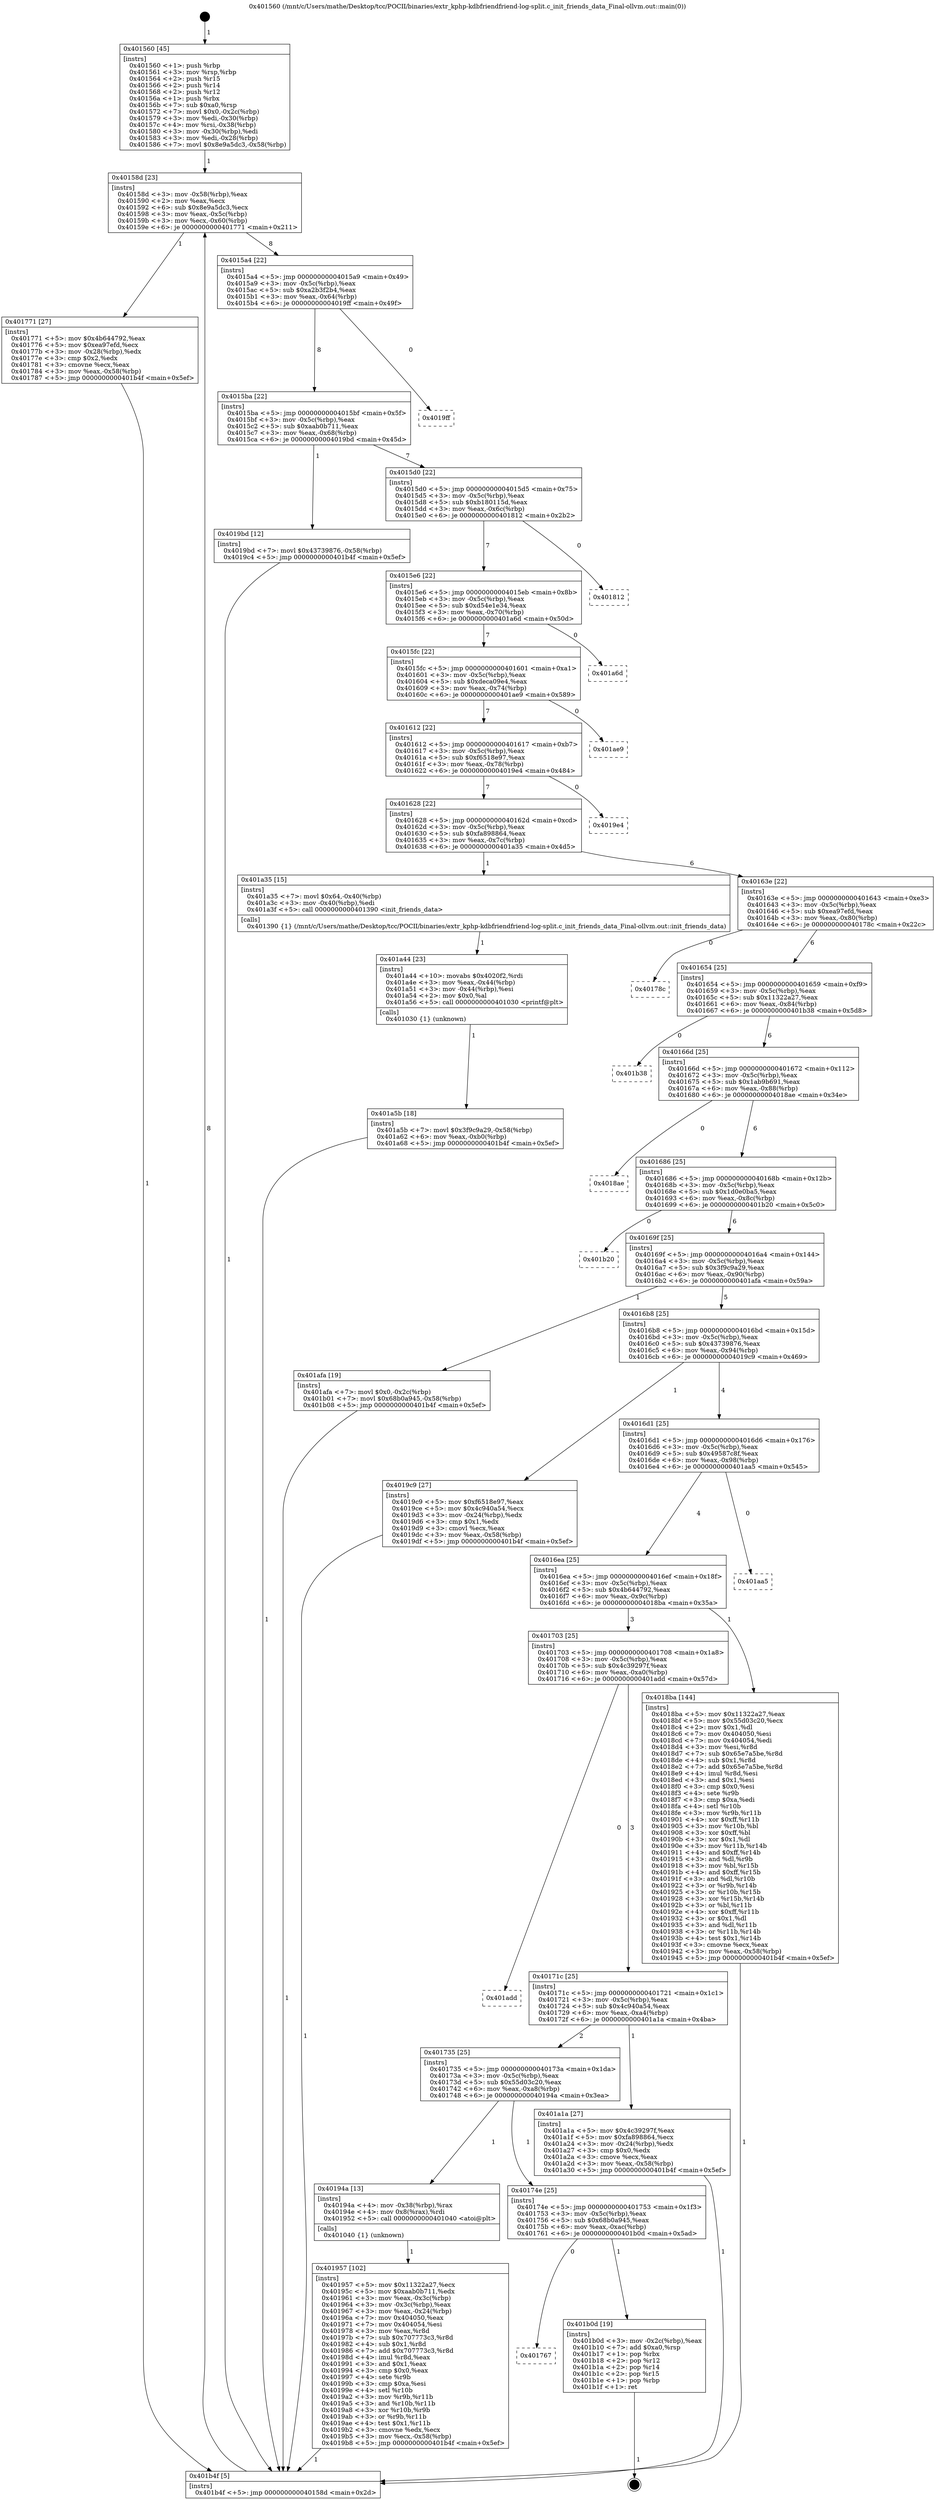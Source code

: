 digraph "0x401560" {
  label = "0x401560 (/mnt/c/Users/mathe/Desktop/tcc/POCII/binaries/extr_kphp-kdbfriendfriend-log-split.c_init_friends_data_Final-ollvm.out::main(0))"
  labelloc = "t"
  node[shape=record]

  Entry [label="",width=0.3,height=0.3,shape=circle,fillcolor=black,style=filled]
  "0x40158d" [label="{
     0x40158d [23]\l
     | [instrs]\l
     &nbsp;&nbsp;0x40158d \<+3\>: mov -0x58(%rbp),%eax\l
     &nbsp;&nbsp;0x401590 \<+2\>: mov %eax,%ecx\l
     &nbsp;&nbsp;0x401592 \<+6\>: sub $0x8e9a5dc3,%ecx\l
     &nbsp;&nbsp;0x401598 \<+3\>: mov %eax,-0x5c(%rbp)\l
     &nbsp;&nbsp;0x40159b \<+3\>: mov %ecx,-0x60(%rbp)\l
     &nbsp;&nbsp;0x40159e \<+6\>: je 0000000000401771 \<main+0x211\>\l
  }"]
  "0x401771" [label="{
     0x401771 [27]\l
     | [instrs]\l
     &nbsp;&nbsp;0x401771 \<+5\>: mov $0x4b644792,%eax\l
     &nbsp;&nbsp;0x401776 \<+5\>: mov $0xea97efd,%ecx\l
     &nbsp;&nbsp;0x40177b \<+3\>: mov -0x28(%rbp),%edx\l
     &nbsp;&nbsp;0x40177e \<+3\>: cmp $0x2,%edx\l
     &nbsp;&nbsp;0x401781 \<+3\>: cmovne %ecx,%eax\l
     &nbsp;&nbsp;0x401784 \<+3\>: mov %eax,-0x58(%rbp)\l
     &nbsp;&nbsp;0x401787 \<+5\>: jmp 0000000000401b4f \<main+0x5ef\>\l
  }"]
  "0x4015a4" [label="{
     0x4015a4 [22]\l
     | [instrs]\l
     &nbsp;&nbsp;0x4015a4 \<+5\>: jmp 00000000004015a9 \<main+0x49\>\l
     &nbsp;&nbsp;0x4015a9 \<+3\>: mov -0x5c(%rbp),%eax\l
     &nbsp;&nbsp;0x4015ac \<+5\>: sub $0xa2b3f2b4,%eax\l
     &nbsp;&nbsp;0x4015b1 \<+3\>: mov %eax,-0x64(%rbp)\l
     &nbsp;&nbsp;0x4015b4 \<+6\>: je 00000000004019ff \<main+0x49f\>\l
  }"]
  "0x401b4f" [label="{
     0x401b4f [5]\l
     | [instrs]\l
     &nbsp;&nbsp;0x401b4f \<+5\>: jmp 000000000040158d \<main+0x2d\>\l
  }"]
  "0x401560" [label="{
     0x401560 [45]\l
     | [instrs]\l
     &nbsp;&nbsp;0x401560 \<+1\>: push %rbp\l
     &nbsp;&nbsp;0x401561 \<+3\>: mov %rsp,%rbp\l
     &nbsp;&nbsp;0x401564 \<+2\>: push %r15\l
     &nbsp;&nbsp;0x401566 \<+2\>: push %r14\l
     &nbsp;&nbsp;0x401568 \<+2\>: push %r12\l
     &nbsp;&nbsp;0x40156a \<+1\>: push %rbx\l
     &nbsp;&nbsp;0x40156b \<+7\>: sub $0xa0,%rsp\l
     &nbsp;&nbsp;0x401572 \<+7\>: movl $0x0,-0x2c(%rbp)\l
     &nbsp;&nbsp;0x401579 \<+3\>: mov %edi,-0x30(%rbp)\l
     &nbsp;&nbsp;0x40157c \<+4\>: mov %rsi,-0x38(%rbp)\l
     &nbsp;&nbsp;0x401580 \<+3\>: mov -0x30(%rbp),%edi\l
     &nbsp;&nbsp;0x401583 \<+3\>: mov %edi,-0x28(%rbp)\l
     &nbsp;&nbsp;0x401586 \<+7\>: movl $0x8e9a5dc3,-0x58(%rbp)\l
  }"]
  Exit [label="",width=0.3,height=0.3,shape=circle,fillcolor=black,style=filled,peripheries=2]
  "0x4019ff" [label="{
     0x4019ff\l
  }", style=dashed]
  "0x4015ba" [label="{
     0x4015ba [22]\l
     | [instrs]\l
     &nbsp;&nbsp;0x4015ba \<+5\>: jmp 00000000004015bf \<main+0x5f\>\l
     &nbsp;&nbsp;0x4015bf \<+3\>: mov -0x5c(%rbp),%eax\l
     &nbsp;&nbsp;0x4015c2 \<+5\>: sub $0xaab0b711,%eax\l
     &nbsp;&nbsp;0x4015c7 \<+3\>: mov %eax,-0x68(%rbp)\l
     &nbsp;&nbsp;0x4015ca \<+6\>: je 00000000004019bd \<main+0x45d\>\l
  }"]
  "0x401767" [label="{
     0x401767\l
  }", style=dashed]
  "0x4019bd" [label="{
     0x4019bd [12]\l
     | [instrs]\l
     &nbsp;&nbsp;0x4019bd \<+7\>: movl $0x43739876,-0x58(%rbp)\l
     &nbsp;&nbsp;0x4019c4 \<+5\>: jmp 0000000000401b4f \<main+0x5ef\>\l
  }"]
  "0x4015d0" [label="{
     0x4015d0 [22]\l
     | [instrs]\l
     &nbsp;&nbsp;0x4015d0 \<+5\>: jmp 00000000004015d5 \<main+0x75\>\l
     &nbsp;&nbsp;0x4015d5 \<+3\>: mov -0x5c(%rbp),%eax\l
     &nbsp;&nbsp;0x4015d8 \<+5\>: sub $0xb180115d,%eax\l
     &nbsp;&nbsp;0x4015dd \<+3\>: mov %eax,-0x6c(%rbp)\l
     &nbsp;&nbsp;0x4015e0 \<+6\>: je 0000000000401812 \<main+0x2b2\>\l
  }"]
  "0x401b0d" [label="{
     0x401b0d [19]\l
     | [instrs]\l
     &nbsp;&nbsp;0x401b0d \<+3\>: mov -0x2c(%rbp),%eax\l
     &nbsp;&nbsp;0x401b10 \<+7\>: add $0xa0,%rsp\l
     &nbsp;&nbsp;0x401b17 \<+1\>: pop %rbx\l
     &nbsp;&nbsp;0x401b18 \<+2\>: pop %r12\l
     &nbsp;&nbsp;0x401b1a \<+2\>: pop %r14\l
     &nbsp;&nbsp;0x401b1c \<+2\>: pop %r15\l
     &nbsp;&nbsp;0x401b1e \<+1\>: pop %rbp\l
     &nbsp;&nbsp;0x401b1f \<+1\>: ret\l
  }"]
  "0x401812" [label="{
     0x401812\l
  }", style=dashed]
  "0x4015e6" [label="{
     0x4015e6 [22]\l
     | [instrs]\l
     &nbsp;&nbsp;0x4015e6 \<+5\>: jmp 00000000004015eb \<main+0x8b\>\l
     &nbsp;&nbsp;0x4015eb \<+3\>: mov -0x5c(%rbp),%eax\l
     &nbsp;&nbsp;0x4015ee \<+5\>: sub $0xd54e1e34,%eax\l
     &nbsp;&nbsp;0x4015f3 \<+3\>: mov %eax,-0x70(%rbp)\l
     &nbsp;&nbsp;0x4015f6 \<+6\>: je 0000000000401a6d \<main+0x50d\>\l
  }"]
  "0x401a5b" [label="{
     0x401a5b [18]\l
     | [instrs]\l
     &nbsp;&nbsp;0x401a5b \<+7\>: movl $0x3f9c9a29,-0x58(%rbp)\l
     &nbsp;&nbsp;0x401a62 \<+6\>: mov %eax,-0xb0(%rbp)\l
     &nbsp;&nbsp;0x401a68 \<+5\>: jmp 0000000000401b4f \<main+0x5ef\>\l
  }"]
  "0x401a6d" [label="{
     0x401a6d\l
  }", style=dashed]
  "0x4015fc" [label="{
     0x4015fc [22]\l
     | [instrs]\l
     &nbsp;&nbsp;0x4015fc \<+5\>: jmp 0000000000401601 \<main+0xa1\>\l
     &nbsp;&nbsp;0x401601 \<+3\>: mov -0x5c(%rbp),%eax\l
     &nbsp;&nbsp;0x401604 \<+5\>: sub $0xdeca09e4,%eax\l
     &nbsp;&nbsp;0x401609 \<+3\>: mov %eax,-0x74(%rbp)\l
     &nbsp;&nbsp;0x40160c \<+6\>: je 0000000000401ae9 \<main+0x589\>\l
  }"]
  "0x401a44" [label="{
     0x401a44 [23]\l
     | [instrs]\l
     &nbsp;&nbsp;0x401a44 \<+10\>: movabs $0x4020f2,%rdi\l
     &nbsp;&nbsp;0x401a4e \<+3\>: mov %eax,-0x44(%rbp)\l
     &nbsp;&nbsp;0x401a51 \<+3\>: mov -0x44(%rbp),%esi\l
     &nbsp;&nbsp;0x401a54 \<+2\>: mov $0x0,%al\l
     &nbsp;&nbsp;0x401a56 \<+5\>: call 0000000000401030 \<printf@plt\>\l
     | [calls]\l
     &nbsp;&nbsp;0x401030 \{1\} (unknown)\l
  }"]
  "0x401ae9" [label="{
     0x401ae9\l
  }", style=dashed]
  "0x401612" [label="{
     0x401612 [22]\l
     | [instrs]\l
     &nbsp;&nbsp;0x401612 \<+5\>: jmp 0000000000401617 \<main+0xb7\>\l
     &nbsp;&nbsp;0x401617 \<+3\>: mov -0x5c(%rbp),%eax\l
     &nbsp;&nbsp;0x40161a \<+5\>: sub $0xf6518e97,%eax\l
     &nbsp;&nbsp;0x40161f \<+3\>: mov %eax,-0x78(%rbp)\l
     &nbsp;&nbsp;0x401622 \<+6\>: je 00000000004019e4 \<main+0x484\>\l
  }"]
  "0x401957" [label="{
     0x401957 [102]\l
     | [instrs]\l
     &nbsp;&nbsp;0x401957 \<+5\>: mov $0x11322a27,%ecx\l
     &nbsp;&nbsp;0x40195c \<+5\>: mov $0xaab0b711,%edx\l
     &nbsp;&nbsp;0x401961 \<+3\>: mov %eax,-0x3c(%rbp)\l
     &nbsp;&nbsp;0x401964 \<+3\>: mov -0x3c(%rbp),%eax\l
     &nbsp;&nbsp;0x401967 \<+3\>: mov %eax,-0x24(%rbp)\l
     &nbsp;&nbsp;0x40196a \<+7\>: mov 0x404050,%eax\l
     &nbsp;&nbsp;0x401971 \<+7\>: mov 0x404054,%esi\l
     &nbsp;&nbsp;0x401978 \<+3\>: mov %eax,%r8d\l
     &nbsp;&nbsp;0x40197b \<+7\>: sub $0x707773c3,%r8d\l
     &nbsp;&nbsp;0x401982 \<+4\>: sub $0x1,%r8d\l
     &nbsp;&nbsp;0x401986 \<+7\>: add $0x707773c3,%r8d\l
     &nbsp;&nbsp;0x40198d \<+4\>: imul %r8d,%eax\l
     &nbsp;&nbsp;0x401991 \<+3\>: and $0x1,%eax\l
     &nbsp;&nbsp;0x401994 \<+3\>: cmp $0x0,%eax\l
     &nbsp;&nbsp;0x401997 \<+4\>: sete %r9b\l
     &nbsp;&nbsp;0x40199b \<+3\>: cmp $0xa,%esi\l
     &nbsp;&nbsp;0x40199e \<+4\>: setl %r10b\l
     &nbsp;&nbsp;0x4019a2 \<+3\>: mov %r9b,%r11b\l
     &nbsp;&nbsp;0x4019a5 \<+3\>: and %r10b,%r11b\l
     &nbsp;&nbsp;0x4019a8 \<+3\>: xor %r10b,%r9b\l
     &nbsp;&nbsp;0x4019ab \<+3\>: or %r9b,%r11b\l
     &nbsp;&nbsp;0x4019ae \<+4\>: test $0x1,%r11b\l
     &nbsp;&nbsp;0x4019b2 \<+3\>: cmovne %edx,%ecx\l
     &nbsp;&nbsp;0x4019b5 \<+3\>: mov %ecx,-0x58(%rbp)\l
     &nbsp;&nbsp;0x4019b8 \<+5\>: jmp 0000000000401b4f \<main+0x5ef\>\l
  }"]
  "0x4019e4" [label="{
     0x4019e4\l
  }", style=dashed]
  "0x401628" [label="{
     0x401628 [22]\l
     | [instrs]\l
     &nbsp;&nbsp;0x401628 \<+5\>: jmp 000000000040162d \<main+0xcd\>\l
     &nbsp;&nbsp;0x40162d \<+3\>: mov -0x5c(%rbp),%eax\l
     &nbsp;&nbsp;0x401630 \<+5\>: sub $0xfa898864,%eax\l
     &nbsp;&nbsp;0x401635 \<+3\>: mov %eax,-0x7c(%rbp)\l
     &nbsp;&nbsp;0x401638 \<+6\>: je 0000000000401a35 \<main+0x4d5\>\l
  }"]
  "0x40174e" [label="{
     0x40174e [25]\l
     | [instrs]\l
     &nbsp;&nbsp;0x40174e \<+5\>: jmp 0000000000401753 \<main+0x1f3\>\l
     &nbsp;&nbsp;0x401753 \<+3\>: mov -0x5c(%rbp),%eax\l
     &nbsp;&nbsp;0x401756 \<+5\>: sub $0x68b0a945,%eax\l
     &nbsp;&nbsp;0x40175b \<+6\>: mov %eax,-0xac(%rbp)\l
     &nbsp;&nbsp;0x401761 \<+6\>: je 0000000000401b0d \<main+0x5ad\>\l
  }"]
  "0x401a35" [label="{
     0x401a35 [15]\l
     | [instrs]\l
     &nbsp;&nbsp;0x401a35 \<+7\>: movl $0x64,-0x40(%rbp)\l
     &nbsp;&nbsp;0x401a3c \<+3\>: mov -0x40(%rbp),%edi\l
     &nbsp;&nbsp;0x401a3f \<+5\>: call 0000000000401390 \<init_friends_data\>\l
     | [calls]\l
     &nbsp;&nbsp;0x401390 \{1\} (/mnt/c/Users/mathe/Desktop/tcc/POCII/binaries/extr_kphp-kdbfriendfriend-log-split.c_init_friends_data_Final-ollvm.out::init_friends_data)\l
  }"]
  "0x40163e" [label="{
     0x40163e [22]\l
     | [instrs]\l
     &nbsp;&nbsp;0x40163e \<+5\>: jmp 0000000000401643 \<main+0xe3\>\l
     &nbsp;&nbsp;0x401643 \<+3\>: mov -0x5c(%rbp),%eax\l
     &nbsp;&nbsp;0x401646 \<+5\>: sub $0xea97efd,%eax\l
     &nbsp;&nbsp;0x40164b \<+3\>: mov %eax,-0x80(%rbp)\l
     &nbsp;&nbsp;0x40164e \<+6\>: je 000000000040178c \<main+0x22c\>\l
  }"]
  "0x40194a" [label="{
     0x40194a [13]\l
     | [instrs]\l
     &nbsp;&nbsp;0x40194a \<+4\>: mov -0x38(%rbp),%rax\l
     &nbsp;&nbsp;0x40194e \<+4\>: mov 0x8(%rax),%rdi\l
     &nbsp;&nbsp;0x401952 \<+5\>: call 0000000000401040 \<atoi@plt\>\l
     | [calls]\l
     &nbsp;&nbsp;0x401040 \{1\} (unknown)\l
  }"]
  "0x40178c" [label="{
     0x40178c\l
  }", style=dashed]
  "0x401654" [label="{
     0x401654 [25]\l
     | [instrs]\l
     &nbsp;&nbsp;0x401654 \<+5\>: jmp 0000000000401659 \<main+0xf9\>\l
     &nbsp;&nbsp;0x401659 \<+3\>: mov -0x5c(%rbp),%eax\l
     &nbsp;&nbsp;0x40165c \<+5\>: sub $0x11322a27,%eax\l
     &nbsp;&nbsp;0x401661 \<+6\>: mov %eax,-0x84(%rbp)\l
     &nbsp;&nbsp;0x401667 \<+6\>: je 0000000000401b38 \<main+0x5d8\>\l
  }"]
  "0x401735" [label="{
     0x401735 [25]\l
     | [instrs]\l
     &nbsp;&nbsp;0x401735 \<+5\>: jmp 000000000040173a \<main+0x1da\>\l
     &nbsp;&nbsp;0x40173a \<+3\>: mov -0x5c(%rbp),%eax\l
     &nbsp;&nbsp;0x40173d \<+5\>: sub $0x55d03c20,%eax\l
     &nbsp;&nbsp;0x401742 \<+6\>: mov %eax,-0xa8(%rbp)\l
     &nbsp;&nbsp;0x401748 \<+6\>: je 000000000040194a \<main+0x3ea\>\l
  }"]
  "0x401b38" [label="{
     0x401b38\l
  }", style=dashed]
  "0x40166d" [label="{
     0x40166d [25]\l
     | [instrs]\l
     &nbsp;&nbsp;0x40166d \<+5\>: jmp 0000000000401672 \<main+0x112\>\l
     &nbsp;&nbsp;0x401672 \<+3\>: mov -0x5c(%rbp),%eax\l
     &nbsp;&nbsp;0x401675 \<+5\>: sub $0x1ab9b691,%eax\l
     &nbsp;&nbsp;0x40167a \<+6\>: mov %eax,-0x88(%rbp)\l
     &nbsp;&nbsp;0x401680 \<+6\>: je 00000000004018ae \<main+0x34e\>\l
  }"]
  "0x401a1a" [label="{
     0x401a1a [27]\l
     | [instrs]\l
     &nbsp;&nbsp;0x401a1a \<+5\>: mov $0x4c39297f,%eax\l
     &nbsp;&nbsp;0x401a1f \<+5\>: mov $0xfa898864,%ecx\l
     &nbsp;&nbsp;0x401a24 \<+3\>: mov -0x24(%rbp),%edx\l
     &nbsp;&nbsp;0x401a27 \<+3\>: cmp $0x0,%edx\l
     &nbsp;&nbsp;0x401a2a \<+3\>: cmove %ecx,%eax\l
     &nbsp;&nbsp;0x401a2d \<+3\>: mov %eax,-0x58(%rbp)\l
     &nbsp;&nbsp;0x401a30 \<+5\>: jmp 0000000000401b4f \<main+0x5ef\>\l
  }"]
  "0x4018ae" [label="{
     0x4018ae\l
  }", style=dashed]
  "0x401686" [label="{
     0x401686 [25]\l
     | [instrs]\l
     &nbsp;&nbsp;0x401686 \<+5\>: jmp 000000000040168b \<main+0x12b\>\l
     &nbsp;&nbsp;0x40168b \<+3\>: mov -0x5c(%rbp),%eax\l
     &nbsp;&nbsp;0x40168e \<+5\>: sub $0x1d0e0ba5,%eax\l
     &nbsp;&nbsp;0x401693 \<+6\>: mov %eax,-0x8c(%rbp)\l
     &nbsp;&nbsp;0x401699 \<+6\>: je 0000000000401b20 \<main+0x5c0\>\l
  }"]
  "0x40171c" [label="{
     0x40171c [25]\l
     | [instrs]\l
     &nbsp;&nbsp;0x40171c \<+5\>: jmp 0000000000401721 \<main+0x1c1\>\l
     &nbsp;&nbsp;0x401721 \<+3\>: mov -0x5c(%rbp),%eax\l
     &nbsp;&nbsp;0x401724 \<+5\>: sub $0x4c940a54,%eax\l
     &nbsp;&nbsp;0x401729 \<+6\>: mov %eax,-0xa4(%rbp)\l
     &nbsp;&nbsp;0x40172f \<+6\>: je 0000000000401a1a \<main+0x4ba\>\l
  }"]
  "0x401b20" [label="{
     0x401b20\l
  }", style=dashed]
  "0x40169f" [label="{
     0x40169f [25]\l
     | [instrs]\l
     &nbsp;&nbsp;0x40169f \<+5\>: jmp 00000000004016a4 \<main+0x144\>\l
     &nbsp;&nbsp;0x4016a4 \<+3\>: mov -0x5c(%rbp),%eax\l
     &nbsp;&nbsp;0x4016a7 \<+5\>: sub $0x3f9c9a29,%eax\l
     &nbsp;&nbsp;0x4016ac \<+6\>: mov %eax,-0x90(%rbp)\l
     &nbsp;&nbsp;0x4016b2 \<+6\>: je 0000000000401afa \<main+0x59a\>\l
  }"]
  "0x401add" [label="{
     0x401add\l
  }", style=dashed]
  "0x401afa" [label="{
     0x401afa [19]\l
     | [instrs]\l
     &nbsp;&nbsp;0x401afa \<+7\>: movl $0x0,-0x2c(%rbp)\l
     &nbsp;&nbsp;0x401b01 \<+7\>: movl $0x68b0a945,-0x58(%rbp)\l
     &nbsp;&nbsp;0x401b08 \<+5\>: jmp 0000000000401b4f \<main+0x5ef\>\l
  }"]
  "0x4016b8" [label="{
     0x4016b8 [25]\l
     | [instrs]\l
     &nbsp;&nbsp;0x4016b8 \<+5\>: jmp 00000000004016bd \<main+0x15d\>\l
     &nbsp;&nbsp;0x4016bd \<+3\>: mov -0x5c(%rbp),%eax\l
     &nbsp;&nbsp;0x4016c0 \<+5\>: sub $0x43739876,%eax\l
     &nbsp;&nbsp;0x4016c5 \<+6\>: mov %eax,-0x94(%rbp)\l
     &nbsp;&nbsp;0x4016cb \<+6\>: je 00000000004019c9 \<main+0x469\>\l
  }"]
  "0x401703" [label="{
     0x401703 [25]\l
     | [instrs]\l
     &nbsp;&nbsp;0x401703 \<+5\>: jmp 0000000000401708 \<main+0x1a8\>\l
     &nbsp;&nbsp;0x401708 \<+3\>: mov -0x5c(%rbp),%eax\l
     &nbsp;&nbsp;0x40170b \<+5\>: sub $0x4c39297f,%eax\l
     &nbsp;&nbsp;0x401710 \<+6\>: mov %eax,-0xa0(%rbp)\l
     &nbsp;&nbsp;0x401716 \<+6\>: je 0000000000401add \<main+0x57d\>\l
  }"]
  "0x4019c9" [label="{
     0x4019c9 [27]\l
     | [instrs]\l
     &nbsp;&nbsp;0x4019c9 \<+5\>: mov $0xf6518e97,%eax\l
     &nbsp;&nbsp;0x4019ce \<+5\>: mov $0x4c940a54,%ecx\l
     &nbsp;&nbsp;0x4019d3 \<+3\>: mov -0x24(%rbp),%edx\l
     &nbsp;&nbsp;0x4019d6 \<+3\>: cmp $0x1,%edx\l
     &nbsp;&nbsp;0x4019d9 \<+3\>: cmovl %ecx,%eax\l
     &nbsp;&nbsp;0x4019dc \<+3\>: mov %eax,-0x58(%rbp)\l
     &nbsp;&nbsp;0x4019df \<+5\>: jmp 0000000000401b4f \<main+0x5ef\>\l
  }"]
  "0x4016d1" [label="{
     0x4016d1 [25]\l
     | [instrs]\l
     &nbsp;&nbsp;0x4016d1 \<+5\>: jmp 00000000004016d6 \<main+0x176\>\l
     &nbsp;&nbsp;0x4016d6 \<+3\>: mov -0x5c(%rbp),%eax\l
     &nbsp;&nbsp;0x4016d9 \<+5\>: sub $0x49587c8f,%eax\l
     &nbsp;&nbsp;0x4016de \<+6\>: mov %eax,-0x98(%rbp)\l
     &nbsp;&nbsp;0x4016e4 \<+6\>: je 0000000000401aa5 \<main+0x545\>\l
  }"]
  "0x4018ba" [label="{
     0x4018ba [144]\l
     | [instrs]\l
     &nbsp;&nbsp;0x4018ba \<+5\>: mov $0x11322a27,%eax\l
     &nbsp;&nbsp;0x4018bf \<+5\>: mov $0x55d03c20,%ecx\l
     &nbsp;&nbsp;0x4018c4 \<+2\>: mov $0x1,%dl\l
     &nbsp;&nbsp;0x4018c6 \<+7\>: mov 0x404050,%esi\l
     &nbsp;&nbsp;0x4018cd \<+7\>: mov 0x404054,%edi\l
     &nbsp;&nbsp;0x4018d4 \<+3\>: mov %esi,%r8d\l
     &nbsp;&nbsp;0x4018d7 \<+7\>: sub $0x65e7a5be,%r8d\l
     &nbsp;&nbsp;0x4018de \<+4\>: sub $0x1,%r8d\l
     &nbsp;&nbsp;0x4018e2 \<+7\>: add $0x65e7a5be,%r8d\l
     &nbsp;&nbsp;0x4018e9 \<+4\>: imul %r8d,%esi\l
     &nbsp;&nbsp;0x4018ed \<+3\>: and $0x1,%esi\l
     &nbsp;&nbsp;0x4018f0 \<+3\>: cmp $0x0,%esi\l
     &nbsp;&nbsp;0x4018f3 \<+4\>: sete %r9b\l
     &nbsp;&nbsp;0x4018f7 \<+3\>: cmp $0xa,%edi\l
     &nbsp;&nbsp;0x4018fa \<+4\>: setl %r10b\l
     &nbsp;&nbsp;0x4018fe \<+3\>: mov %r9b,%r11b\l
     &nbsp;&nbsp;0x401901 \<+4\>: xor $0xff,%r11b\l
     &nbsp;&nbsp;0x401905 \<+3\>: mov %r10b,%bl\l
     &nbsp;&nbsp;0x401908 \<+3\>: xor $0xff,%bl\l
     &nbsp;&nbsp;0x40190b \<+3\>: xor $0x1,%dl\l
     &nbsp;&nbsp;0x40190e \<+3\>: mov %r11b,%r14b\l
     &nbsp;&nbsp;0x401911 \<+4\>: and $0xff,%r14b\l
     &nbsp;&nbsp;0x401915 \<+3\>: and %dl,%r9b\l
     &nbsp;&nbsp;0x401918 \<+3\>: mov %bl,%r15b\l
     &nbsp;&nbsp;0x40191b \<+4\>: and $0xff,%r15b\l
     &nbsp;&nbsp;0x40191f \<+3\>: and %dl,%r10b\l
     &nbsp;&nbsp;0x401922 \<+3\>: or %r9b,%r14b\l
     &nbsp;&nbsp;0x401925 \<+3\>: or %r10b,%r15b\l
     &nbsp;&nbsp;0x401928 \<+3\>: xor %r15b,%r14b\l
     &nbsp;&nbsp;0x40192b \<+3\>: or %bl,%r11b\l
     &nbsp;&nbsp;0x40192e \<+4\>: xor $0xff,%r11b\l
     &nbsp;&nbsp;0x401932 \<+3\>: or $0x1,%dl\l
     &nbsp;&nbsp;0x401935 \<+3\>: and %dl,%r11b\l
     &nbsp;&nbsp;0x401938 \<+3\>: or %r11b,%r14b\l
     &nbsp;&nbsp;0x40193b \<+4\>: test $0x1,%r14b\l
     &nbsp;&nbsp;0x40193f \<+3\>: cmovne %ecx,%eax\l
     &nbsp;&nbsp;0x401942 \<+3\>: mov %eax,-0x58(%rbp)\l
     &nbsp;&nbsp;0x401945 \<+5\>: jmp 0000000000401b4f \<main+0x5ef\>\l
  }"]
  "0x401aa5" [label="{
     0x401aa5\l
  }", style=dashed]
  "0x4016ea" [label="{
     0x4016ea [25]\l
     | [instrs]\l
     &nbsp;&nbsp;0x4016ea \<+5\>: jmp 00000000004016ef \<main+0x18f\>\l
     &nbsp;&nbsp;0x4016ef \<+3\>: mov -0x5c(%rbp),%eax\l
     &nbsp;&nbsp;0x4016f2 \<+5\>: sub $0x4b644792,%eax\l
     &nbsp;&nbsp;0x4016f7 \<+6\>: mov %eax,-0x9c(%rbp)\l
     &nbsp;&nbsp;0x4016fd \<+6\>: je 00000000004018ba \<main+0x35a\>\l
  }"]
  Entry -> "0x401560" [label=" 1"]
  "0x40158d" -> "0x401771" [label=" 1"]
  "0x40158d" -> "0x4015a4" [label=" 8"]
  "0x401771" -> "0x401b4f" [label=" 1"]
  "0x401560" -> "0x40158d" [label=" 1"]
  "0x401b4f" -> "0x40158d" [label=" 8"]
  "0x401b0d" -> Exit [label=" 1"]
  "0x4015a4" -> "0x4019ff" [label=" 0"]
  "0x4015a4" -> "0x4015ba" [label=" 8"]
  "0x40174e" -> "0x401767" [label=" 0"]
  "0x4015ba" -> "0x4019bd" [label=" 1"]
  "0x4015ba" -> "0x4015d0" [label=" 7"]
  "0x40174e" -> "0x401b0d" [label=" 1"]
  "0x4015d0" -> "0x401812" [label=" 0"]
  "0x4015d0" -> "0x4015e6" [label=" 7"]
  "0x401afa" -> "0x401b4f" [label=" 1"]
  "0x4015e6" -> "0x401a6d" [label=" 0"]
  "0x4015e6" -> "0x4015fc" [label=" 7"]
  "0x401a5b" -> "0x401b4f" [label=" 1"]
  "0x4015fc" -> "0x401ae9" [label=" 0"]
  "0x4015fc" -> "0x401612" [label=" 7"]
  "0x401a44" -> "0x401a5b" [label=" 1"]
  "0x401612" -> "0x4019e4" [label=" 0"]
  "0x401612" -> "0x401628" [label=" 7"]
  "0x401a35" -> "0x401a44" [label=" 1"]
  "0x401628" -> "0x401a35" [label=" 1"]
  "0x401628" -> "0x40163e" [label=" 6"]
  "0x401a1a" -> "0x401b4f" [label=" 1"]
  "0x40163e" -> "0x40178c" [label=" 0"]
  "0x40163e" -> "0x401654" [label=" 6"]
  "0x4019c9" -> "0x401b4f" [label=" 1"]
  "0x401654" -> "0x401b38" [label=" 0"]
  "0x401654" -> "0x40166d" [label=" 6"]
  "0x401957" -> "0x401b4f" [label=" 1"]
  "0x40166d" -> "0x4018ae" [label=" 0"]
  "0x40166d" -> "0x401686" [label=" 6"]
  "0x40194a" -> "0x401957" [label=" 1"]
  "0x401686" -> "0x401b20" [label=" 0"]
  "0x401686" -> "0x40169f" [label=" 6"]
  "0x401735" -> "0x40194a" [label=" 1"]
  "0x40169f" -> "0x401afa" [label=" 1"]
  "0x40169f" -> "0x4016b8" [label=" 5"]
  "0x4019bd" -> "0x401b4f" [label=" 1"]
  "0x4016b8" -> "0x4019c9" [label=" 1"]
  "0x4016b8" -> "0x4016d1" [label=" 4"]
  "0x40171c" -> "0x401a1a" [label=" 1"]
  "0x4016d1" -> "0x401aa5" [label=" 0"]
  "0x4016d1" -> "0x4016ea" [label=" 4"]
  "0x401735" -> "0x40174e" [label=" 1"]
  "0x4016ea" -> "0x4018ba" [label=" 1"]
  "0x4016ea" -> "0x401703" [label=" 3"]
  "0x4018ba" -> "0x401b4f" [label=" 1"]
  "0x40171c" -> "0x401735" [label=" 2"]
  "0x401703" -> "0x401add" [label=" 0"]
  "0x401703" -> "0x40171c" [label=" 3"]
}
